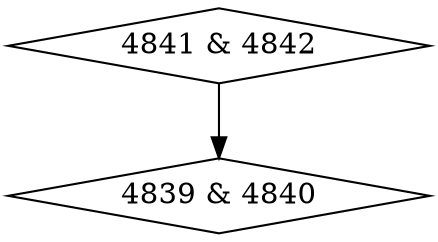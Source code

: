 digraph {
0 [label = "4839 & 4840", shape = diamond];
1 [label = "4841 & 4842", shape = diamond];
1->0;
}
